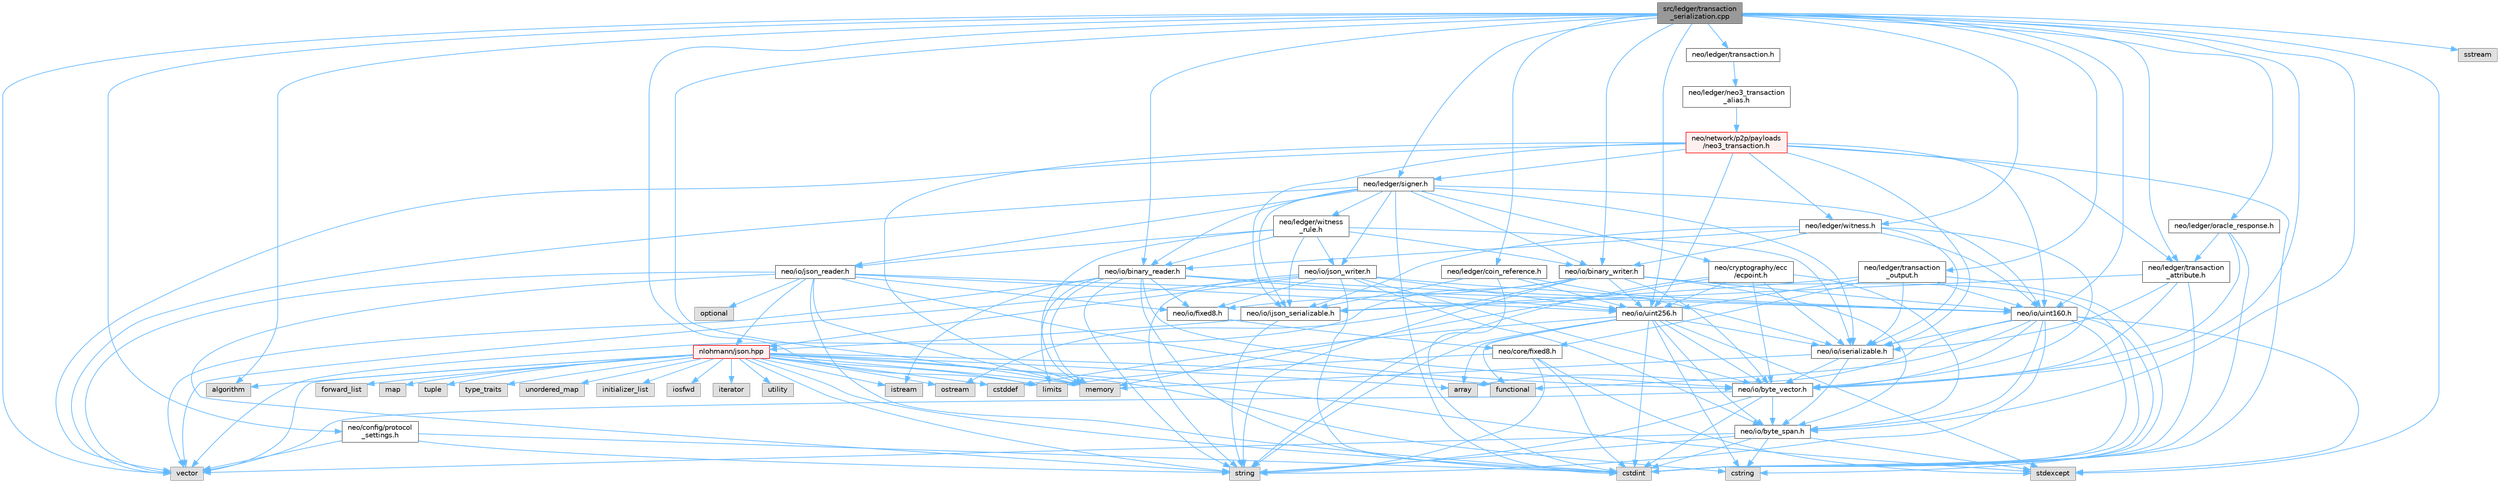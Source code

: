 digraph "src/ledger/transaction_serialization.cpp"
{
 // LATEX_PDF_SIZE
  bgcolor="transparent";
  edge [fontname=Helvetica,fontsize=10,labelfontname=Helvetica,labelfontsize=10];
  node [fontname=Helvetica,fontsize=10,shape=box,height=0.2,width=0.4];
  Node1 [id="Node000001",label="src/ledger/transaction\l_serialization.cpp",height=0.2,width=0.4,color="gray40", fillcolor="grey60", style="filled", fontcolor="black",tooltip=" "];
  Node1 -> Node2 [id="edge1_Node000001_Node000002",color="steelblue1",style="solid",tooltip=" "];
  Node2 [id="Node000002",label="neo/config/protocol\l_settings.h",height=0.2,width=0.4,color="grey40", fillcolor="white", style="filled",URL="$config_2protocol__settings_8h.html",tooltip=" "];
  Node2 -> Node3 [id="edge2_Node000002_Node000003",color="steelblue1",style="solid",tooltip=" "];
  Node3 [id="Node000003",label="cstdint",height=0.2,width=0.4,color="grey60", fillcolor="#E0E0E0", style="filled",tooltip=" "];
  Node2 -> Node4 [id="edge3_Node000002_Node000004",color="steelblue1",style="solid",tooltip=" "];
  Node4 [id="Node000004",label="string",height=0.2,width=0.4,color="grey60", fillcolor="#E0E0E0", style="filled",tooltip=" "];
  Node2 -> Node5 [id="edge4_Node000002_Node000005",color="steelblue1",style="solid",tooltip=" "];
  Node5 [id="Node000005",label="vector",height=0.2,width=0.4,color="grey60", fillcolor="#E0E0E0", style="filled",tooltip=" "];
  Node1 -> Node6 [id="edge5_Node000001_Node000006",color="steelblue1",style="solid",tooltip=" "];
  Node6 [id="Node000006",label="neo/io/binary_reader.h",height=0.2,width=0.4,color="grey40", fillcolor="white", style="filled",URL="$binary__reader_8h.html",tooltip=" "];
  Node6 -> Node7 [id="edge6_Node000006_Node000007",color="steelblue1",style="solid",tooltip=" "];
  Node7 [id="Node000007",label="neo/io/byte_vector.h",height=0.2,width=0.4,color="grey40", fillcolor="white", style="filled",URL="$io_2byte__vector_8h.html",tooltip=" "];
  Node7 -> Node8 [id="edge7_Node000007_Node000008",color="steelblue1",style="solid",tooltip=" "];
  Node8 [id="Node000008",label="neo/io/byte_span.h",height=0.2,width=0.4,color="grey40", fillcolor="white", style="filled",URL="$io_2byte__span_8h.html",tooltip=" "];
  Node8 -> Node3 [id="edge8_Node000008_Node000003",color="steelblue1",style="solid",tooltip=" "];
  Node8 -> Node9 [id="edge9_Node000008_Node000009",color="steelblue1",style="solid",tooltip=" "];
  Node9 [id="Node000009",label="cstring",height=0.2,width=0.4,color="grey60", fillcolor="#E0E0E0", style="filled",tooltip=" "];
  Node8 -> Node10 [id="edge10_Node000008_Node000010",color="steelblue1",style="solid",tooltip=" "];
  Node10 [id="Node000010",label="stdexcept",height=0.2,width=0.4,color="grey60", fillcolor="#E0E0E0", style="filled",tooltip=" "];
  Node8 -> Node4 [id="edge11_Node000008_Node000004",color="steelblue1",style="solid",tooltip=" "];
  Node8 -> Node5 [id="edge12_Node000008_Node000005",color="steelblue1",style="solid",tooltip=" "];
  Node7 -> Node3 [id="edge13_Node000007_Node000003",color="steelblue1",style="solid",tooltip=" "];
  Node7 -> Node4 [id="edge14_Node000007_Node000004",color="steelblue1",style="solid",tooltip=" "];
  Node7 -> Node5 [id="edge15_Node000007_Node000005",color="steelblue1",style="solid",tooltip=" "];
  Node6 -> Node11 [id="edge16_Node000006_Node000011",color="steelblue1",style="solid",tooltip=" "];
  Node11 [id="Node000011",label="neo/io/fixed8.h",height=0.2,width=0.4,color="grey40", fillcolor="white", style="filled",URL="$io_2fixed8_8h.html",tooltip=" "];
  Node11 -> Node12 [id="edge17_Node000011_Node000012",color="steelblue1",style="solid",tooltip=" "];
  Node12 [id="Node000012",label="neo/core/fixed8.h",height=0.2,width=0.4,color="grey40", fillcolor="white", style="filled",URL="$core_2fixed8_8h.html",tooltip=" "];
  Node12 -> Node3 [id="edge18_Node000012_Node000003",color="steelblue1",style="solid",tooltip=" "];
  Node12 -> Node13 [id="edge19_Node000012_Node000013",color="steelblue1",style="solid",tooltip=" "];
  Node13 [id="Node000013",label="limits",height=0.2,width=0.4,color="grey60", fillcolor="#E0E0E0", style="filled",tooltip=" "];
  Node12 -> Node10 [id="edge20_Node000012_Node000010",color="steelblue1",style="solid",tooltip=" "];
  Node12 -> Node4 [id="edge21_Node000012_Node000004",color="steelblue1",style="solid",tooltip=" "];
  Node6 -> Node14 [id="edge22_Node000006_Node000014",color="steelblue1",style="solid",tooltip=" "];
  Node14 [id="Node000014",label="neo/io/uint160.h",height=0.2,width=0.4,color="grey40", fillcolor="white", style="filled",URL="$uint160_8h.html",tooltip=" "];
  Node14 -> Node8 [id="edge23_Node000014_Node000008",color="steelblue1",style="solid",tooltip=" "];
  Node14 -> Node7 [id="edge24_Node000014_Node000007",color="steelblue1",style="solid",tooltip=" "];
  Node14 -> Node15 [id="edge25_Node000014_Node000015",color="steelblue1",style="solid",tooltip=" "];
  Node15 [id="Node000015",label="neo/io/iserializable.h",height=0.2,width=0.4,color="grey40", fillcolor="white", style="filled",URL="$iserializable_8h.html",tooltip=" "];
  Node15 -> Node8 [id="edge26_Node000015_Node000008",color="steelblue1",style="solid",tooltip=" "];
  Node15 -> Node7 [id="edge27_Node000015_Node000007",color="steelblue1",style="solid",tooltip=" "];
  Node15 -> Node16 [id="edge28_Node000015_Node000016",color="steelblue1",style="solid",tooltip=" "];
  Node16 [id="Node000016",label="memory",height=0.2,width=0.4,color="grey60", fillcolor="#E0E0E0", style="filled",tooltip=" "];
  Node14 -> Node17 [id="edge29_Node000014_Node000017",color="steelblue1",style="solid",tooltip=" "];
  Node17 [id="Node000017",label="array",height=0.2,width=0.4,color="grey60", fillcolor="#E0E0E0", style="filled",tooltip=" "];
  Node14 -> Node3 [id="edge30_Node000014_Node000003",color="steelblue1",style="solid",tooltip=" "];
  Node14 -> Node9 [id="edge31_Node000014_Node000009",color="steelblue1",style="solid",tooltip=" "];
  Node14 -> Node18 [id="edge32_Node000014_Node000018",color="steelblue1",style="solid",tooltip=" "];
  Node18 [id="Node000018",label="functional",height=0.2,width=0.4,color="grey60", fillcolor="#E0E0E0", style="filled",tooltip=" "];
  Node14 -> Node10 [id="edge33_Node000014_Node000010",color="steelblue1",style="solid",tooltip=" "];
  Node14 -> Node4 [id="edge34_Node000014_Node000004",color="steelblue1",style="solid",tooltip=" "];
  Node6 -> Node19 [id="edge35_Node000006_Node000019",color="steelblue1",style="solid",tooltip=" "];
  Node19 [id="Node000019",label="neo/io/uint256.h",height=0.2,width=0.4,color="grey40", fillcolor="white", style="filled",URL="$uint256_8h.html",tooltip=" "];
  Node19 -> Node8 [id="edge36_Node000019_Node000008",color="steelblue1",style="solid",tooltip=" "];
  Node19 -> Node7 [id="edge37_Node000019_Node000007",color="steelblue1",style="solid",tooltip=" "];
  Node19 -> Node15 [id="edge38_Node000019_Node000015",color="steelblue1",style="solid",tooltip=" "];
  Node19 -> Node17 [id="edge39_Node000019_Node000017",color="steelblue1",style="solid",tooltip=" "];
  Node19 -> Node20 [id="edge40_Node000019_Node000020",color="steelblue1",style="solid",tooltip=" "];
  Node20 [id="Node000020",label="cstddef",height=0.2,width=0.4,color="grey60", fillcolor="#E0E0E0", style="filled",tooltip=" "];
  Node19 -> Node3 [id="edge41_Node000019_Node000003",color="steelblue1",style="solid",tooltip=" "];
  Node19 -> Node9 [id="edge42_Node000019_Node000009",color="steelblue1",style="solid",tooltip=" "];
  Node19 -> Node18 [id="edge43_Node000019_Node000018",color="steelblue1",style="solid",tooltip=" "];
  Node19 -> Node10 [id="edge44_Node000019_Node000010",color="steelblue1",style="solid",tooltip=" "];
  Node19 -> Node4 [id="edge45_Node000019_Node000004",color="steelblue1",style="solid",tooltip=" "];
  Node6 -> Node3 [id="edge46_Node000006_Node000003",color="steelblue1",style="solid",tooltip=" "];
  Node6 -> Node21 [id="edge47_Node000006_Node000021",color="steelblue1",style="solid",tooltip=" "];
  Node21 [id="Node000021",label="istream",height=0.2,width=0.4,color="grey60", fillcolor="#E0E0E0", style="filled",tooltip=" "];
  Node6 -> Node13 [id="edge48_Node000006_Node000013",color="steelblue1",style="solid",tooltip=" "];
  Node6 -> Node16 [id="edge49_Node000006_Node000016",color="steelblue1",style="solid",tooltip=" "];
  Node6 -> Node4 [id="edge50_Node000006_Node000004",color="steelblue1",style="solid",tooltip=" "];
  Node6 -> Node5 [id="edge51_Node000006_Node000005",color="steelblue1",style="solid",tooltip=" "];
  Node1 -> Node22 [id="edge52_Node000001_Node000022",color="steelblue1",style="solid",tooltip=" "];
  Node22 [id="Node000022",label="neo/io/binary_writer.h",height=0.2,width=0.4,color="grey40", fillcolor="white", style="filled",URL="$binary__writer_8h.html",tooltip=" "];
  Node22 -> Node8 [id="edge53_Node000022_Node000008",color="steelblue1",style="solid",tooltip=" "];
  Node22 -> Node7 [id="edge54_Node000022_Node000007",color="steelblue1",style="solid",tooltip=" "];
  Node22 -> Node11 [id="edge55_Node000022_Node000011",color="steelblue1",style="solid",tooltip=" "];
  Node22 -> Node14 [id="edge56_Node000022_Node000014",color="steelblue1",style="solid",tooltip=" "];
  Node22 -> Node19 [id="edge57_Node000022_Node000019",color="steelblue1",style="solid",tooltip=" "];
  Node22 -> Node3 [id="edge58_Node000022_Node000003",color="steelblue1",style="solid",tooltip=" "];
  Node22 -> Node23 [id="edge59_Node000022_Node000023",color="steelblue1",style="solid",tooltip=" "];
  Node23 [id="Node000023",label="ostream",height=0.2,width=0.4,color="grey60", fillcolor="#E0E0E0", style="filled",tooltip=" "];
  Node22 -> Node4 [id="edge60_Node000022_Node000004",color="steelblue1",style="solid",tooltip=" "];
  Node22 -> Node5 [id="edge61_Node000022_Node000005",color="steelblue1",style="solid",tooltip=" "];
  Node1 -> Node8 [id="edge62_Node000001_Node000008",color="steelblue1",style="solid",tooltip=" "];
  Node1 -> Node7 [id="edge63_Node000001_Node000007",color="steelblue1",style="solid",tooltip=" "];
  Node1 -> Node14 [id="edge64_Node000001_Node000014",color="steelblue1",style="solid",tooltip=" "];
  Node1 -> Node19 [id="edge65_Node000001_Node000019",color="steelblue1",style="solid",tooltip=" "];
  Node1 -> Node24 [id="edge66_Node000001_Node000024",color="steelblue1",style="solid",tooltip=" "];
  Node24 [id="Node000024",label="neo/ledger/coin_reference.h",height=0.2,width=0.4,color="grey40", fillcolor="white", style="filled",URL="$coin__reference_8h.html",tooltip=" "];
  Node24 -> Node25 [id="edge67_Node000024_Node000025",color="steelblue1",style="solid",tooltip=" "];
  Node25 [id="Node000025",label="neo/io/ijson_serializable.h",height=0.2,width=0.4,color="grey40", fillcolor="white", style="filled",URL="$ijson__serializable_8h.html",tooltip=" "];
  Node25 -> Node26 [id="edge68_Node000025_Node000026",color="steelblue1",style="solid",tooltip=" "];
  Node26 [id="Node000026",label="nlohmann/json.hpp",height=0.2,width=0.4,color="red", fillcolor="#FFF0F0", style="filled",URL="$json_8hpp.html",tooltip=" "];
  Node26 -> Node27 [id="edge69_Node000026_Node000027",color="steelblue1",style="solid",tooltip=" "];
  Node27 [id="Node000027",label="algorithm",height=0.2,width=0.4,color="grey60", fillcolor="#E0E0E0", style="filled",tooltip=" "];
  Node26 -> Node20 [id="edge70_Node000026_Node000020",color="steelblue1",style="solid",tooltip=" "];
  Node26 -> Node18 [id="edge71_Node000026_Node000018",color="steelblue1",style="solid",tooltip=" "];
  Node26 -> Node28 [id="edge72_Node000026_Node000028",color="steelblue1",style="solid",tooltip=" "];
  Node28 [id="Node000028",label="initializer_list",height=0.2,width=0.4,color="grey60", fillcolor="#E0E0E0", style="filled",tooltip=" "];
  Node26 -> Node29 [id="edge73_Node000026_Node000029",color="steelblue1",style="solid",tooltip=" "];
  Node29 [id="Node000029",label="iosfwd",height=0.2,width=0.4,color="grey60", fillcolor="#E0E0E0", style="filled",tooltip=" "];
  Node26 -> Node30 [id="edge74_Node000026_Node000030",color="steelblue1",style="solid",tooltip=" "];
  Node30 [id="Node000030",label="iterator",height=0.2,width=0.4,color="grey60", fillcolor="#E0E0E0", style="filled",tooltip=" "];
  Node26 -> Node16 [id="edge75_Node000026_Node000016",color="steelblue1",style="solid",tooltip=" "];
  Node26 -> Node4 [id="edge76_Node000026_Node000004",color="steelblue1",style="solid",tooltip=" "];
  Node26 -> Node31 [id="edge77_Node000026_Node000031",color="steelblue1",style="solid",tooltip=" "];
  Node31 [id="Node000031",label="utility",height=0.2,width=0.4,color="grey60", fillcolor="#E0E0E0", style="filled",tooltip=" "];
  Node26 -> Node5 [id="edge78_Node000026_Node000005",color="steelblue1",style="solid",tooltip=" "];
  Node26 -> Node17 [id="edge79_Node000026_Node000017",color="steelblue1",style="solid",tooltip=" "];
  Node26 -> Node32 [id="edge80_Node000026_Node000032",color="steelblue1",style="solid",tooltip=" "];
  Node32 [id="Node000032",label="forward_list",height=0.2,width=0.4,color="grey60", fillcolor="#E0E0E0", style="filled",tooltip=" "];
  Node26 -> Node33 [id="edge81_Node000026_Node000033",color="steelblue1",style="solid",tooltip=" "];
  Node33 [id="Node000033",label="map",height=0.2,width=0.4,color="grey60", fillcolor="#E0E0E0", style="filled",tooltip=" "];
  Node26 -> Node34 [id="edge82_Node000026_Node000034",color="steelblue1",style="solid",tooltip=" "];
  Node34 [id="Node000034",label="tuple",height=0.2,width=0.4,color="grey60", fillcolor="#E0E0E0", style="filled",tooltip=" "];
  Node26 -> Node35 [id="edge83_Node000026_Node000035",color="steelblue1",style="solid",tooltip=" "];
  Node35 [id="Node000035",label="type_traits",height=0.2,width=0.4,color="grey60", fillcolor="#E0E0E0", style="filled",tooltip=" "];
  Node26 -> Node36 [id="edge84_Node000026_Node000036",color="steelblue1",style="solid",tooltip=" "];
  Node36 [id="Node000036",label="unordered_map",height=0.2,width=0.4,color="grey60", fillcolor="#E0E0E0", style="filled",tooltip=" "];
  Node26 -> Node10 [id="edge85_Node000026_Node000010",color="steelblue1",style="solid",tooltip=" "];
  Node26 -> Node3 [id="edge86_Node000026_Node000003",color="steelblue1",style="solid",tooltip=" "];
  Node26 -> Node13 [id="edge87_Node000026_Node000013",color="steelblue1",style="solid",tooltip=" "];
  Node26 -> Node9 [id="edge88_Node000026_Node000009",color="steelblue1",style="solid",tooltip=" "];
  Node26 -> Node21 [id="edge89_Node000026_Node000021",color="steelblue1",style="solid",tooltip=" "];
  Node26 -> Node23 [id="edge90_Node000026_Node000023",color="steelblue1",style="solid",tooltip=" "];
  Node25 -> Node4 [id="edge91_Node000025_Node000004",color="steelblue1",style="solid",tooltip=" "];
  Node24 -> Node15 [id="edge92_Node000024_Node000015",color="steelblue1",style="solid",tooltip=" "];
  Node24 -> Node19 [id="edge93_Node000024_Node000019",color="steelblue1",style="solid",tooltip=" "];
  Node24 -> Node3 [id="edge94_Node000024_Node000003",color="steelblue1",style="solid",tooltip=" "];
  Node1 -> Node49 [id="edge95_Node000001_Node000049",color="steelblue1",style="solid",tooltip=" "];
  Node49 [id="Node000049",label="neo/ledger/oracle_response.h",height=0.2,width=0.4,color="grey40", fillcolor="white", style="filled",URL="$ledger_2oracle__response_8h.html",tooltip=" "];
  Node49 -> Node7 [id="edge96_Node000049_Node000007",color="steelblue1",style="solid",tooltip=" "];
  Node49 -> Node50 [id="edge97_Node000049_Node000050",color="steelblue1",style="solid",tooltip=" "];
  Node50 [id="Node000050",label="neo/ledger/transaction\l_attribute.h",height=0.2,width=0.4,color="grey40", fillcolor="white", style="filled",URL="$transaction__attribute_8h.html",tooltip=" "];
  Node50 -> Node7 [id="edge98_Node000050_Node000007",color="steelblue1",style="solid",tooltip=" "];
  Node50 -> Node25 [id="edge99_Node000050_Node000025",color="steelblue1",style="solid",tooltip=" "];
  Node50 -> Node15 [id="edge100_Node000050_Node000015",color="steelblue1",style="solid",tooltip=" "];
  Node50 -> Node3 [id="edge101_Node000050_Node000003",color="steelblue1",style="solid",tooltip=" "];
  Node49 -> Node3 [id="edge102_Node000049_Node000003",color="steelblue1",style="solid",tooltip=" "];
  Node1 -> Node51 [id="edge103_Node000001_Node000051",color="steelblue1",style="solid",tooltip=" "];
  Node51 [id="Node000051",label="neo/ledger/signer.h",height=0.2,width=0.4,color="grey40", fillcolor="white", style="filled",URL="$signer_8h.html",tooltip=" "];
  Node51 -> Node52 [id="edge104_Node000051_Node000052",color="steelblue1",style="solid",tooltip=" "];
  Node52 [id="Node000052",label="neo/cryptography/ecc\l/ecpoint.h",height=0.2,width=0.4,color="grey40", fillcolor="white", style="filled",URL="$ecpoint_8h.html",tooltip=" "];
  Node52 -> Node8 [id="edge105_Node000052_Node000008",color="steelblue1",style="solid",tooltip=" "];
  Node52 -> Node7 [id="edge106_Node000052_Node000007",color="steelblue1",style="solid",tooltip=" "];
  Node52 -> Node15 [id="edge107_Node000052_Node000015",color="steelblue1",style="solid",tooltip=" "];
  Node52 -> Node19 [id="edge108_Node000052_Node000019",color="steelblue1",style="solid",tooltip=" "];
  Node52 -> Node16 [id="edge109_Node000052_Node000016",color="steelblue1",style="solid",tooltip=" "];
  Node52 -> Node4 [id="edge110_Node000052_Node000004",color="steelblue1",style="solid",tooltip=" "];
  Node51 -> Node6 [id="edge111_Node000051_Node000006",color="steelblue1",style="solid",tooltip=" "];
  Node51 -> Node22 [id="edge112_Node000051_Node000022",color="steelblue1",style="solid",tooltip=" "];
  Node51 -> Node25 [id="edge113_Node000051_Node000025",color="steelblue1",style="solid",tooltip=" "];
  Node51 -> Node15 [id="edge114_Node000051_Node000015",color="steelblue1",style="solid",tooltip=" "];
  Node51 -> Node53 [id="edge115_Node000051_Node000053",color="steelblue1",style="solid",tooltip=" "];
  Node53 [id="Node000053",label="neo/io/json_reader.h",height=0.2,width=0.4,color="grey40", fillcolor="white", style="filled",URL="$json__reader_8h.html",tooltip=" "];
  Node53 -> Node7 [id="edge116_Node000053_Node000007",color="steelblue1",style="solid",tooltip=" "];
  Node53 -> Node11 [id="edge117_Node000053_Node000011",color="steelblue1",style="solid",tooltip=" "];
  Node53 -> Node14 [id="edge118_Node000053_Node000014",color="steelblue1",style="solid",tooltip=" "];
  Node53 -> Node19 [id="edge119_Node000053_Node000019",color="steelblue1",style="solid",tooltip=" "];
  Node53 -> Node3 [id="edge120_Node000053_Node000003",color="steelblue1",style="solid",tooltip=" "];
  Node53 -> Node16 [id="edge121_Node000053_Node000016",color="steelblue1",style="solid",tooltip=" "];
  Node53 -> Node26 [id="edge122_Node000053_Node000026",color="steelblue1",style="solid",tooltip=" "];
  Node53 -> Node54 [id="edge123_Node000053_Node000054",color="steelblue1",style="solid",tooltip=" "];
  Node54 [id="Node000054",label="optional",height=0.2,width=0.4,color="grey60", fillcolor="#E0E0E0", style="filled",tooltip=" "];
  Node53 -> Node4 [id="edge124_Node000053_Node000004",color="steelblue1",style="solid",tooltip=" "];
  Node53 -> Node5 [id="edge125_Node000053_Node000005",color="steelblue1",style="solid",tooltip=" "];
  Node51 -> Node55 [id="edge126_Node000051_Node000055",color="steelblue1",style="solid",tooltip=" "];
  Node55 [id="Node000055",label="neo/io/json_writer.h",height=0.2,width=0.4,color="grey40", fillcolor="white", style="filled",URL="$json__writer_8h.html",tooltip=" "];
  Node55 -> Node8 [id="edge127_Node000055_Node000008",color="steelblue1",style="solid",tooltip=" "];
  Node55 -> Node7 [id="edge128_Node000055_Node000007",color="steelblue1",style="solid",tooltip=" "];
  Node55 -> Node11 [id="edge129_Node000055_Node000011",color="steelblue1",style="solid",tooltip=" "];
  Node55 -> Node14 [id="edge130_Node000055_Node000014",color="steelblue1",style="solid",tooltip=" "];
  Node55 -> Node19 [id="edge131_Node000055_Node000019",color="steelblue1",style="solid",tooltip=" "];
  Node55 -> Node3 [id="edge132_Node000055_Node000003",color="steelblue1",style="solid",tooltip=" "];
  Node55 -> Node26 [id="edge133_Node000055_Node000026",color="steelblue1",style="solid",tooltip=" "];
  Node55 -> Node4 [id="edge134_Node000055_Node000004",color="steelblue1",style="solid",tooltip=" "];
  Node55 -> Node5 [id="edge135_Node000055_Node000005",color="steelblue1",style="solid",tooltip=" "];
  Node51 -> Node14 [id="edge136_Node000051_Node000014",color="steelblue1",style="solid",tooltip=" "];
  Node51 -> Node56 [id="edge137_Node000051_Node000056",color="steelblue1",style="solid",tooltip=" "];
  Node56 [id="Node000056",label="neo/ledger/witness\l_rule.h",height=0.2,width=0.4,color="grey40", fillcolor="white", style="filled",URL="$witness__rule_8h.html",tooltip=" "];
  Node56 -> Node6 [id="edge138_Node000056_Node000006",color="steelblue1",style="solid",tooltip=" "];
  Node56 -> Node22 [id="edge139_Node000056_Node000022",color="steelblue1",style="solid",tooltip=" "];
  Node56 -> Node25 [id="edge140_Node000056_Node000025",color="steelblue1",style="solid",tooltip=" "];
  Node56 -> Node15 [id="edge141_Node000056_Node000015",color="steelblue1",style="solid",tooltip=" "];
  Node56 -> Node53 [id="edge142_Node000056_Node000053",color="steelblue1",style="solid",tooltip=" "];
  Node56 -> Node55 [id="edge143_Node000056_Node000055",color="steelblue1",style="solid",tooltip=" "];
  Node56 -> Node16 [id="edge144_Node000056_Node000016",color="steelblue1",style="solid",tooltip=" "];
  Node51 -> Node3 [id="edge145_Node000051_Node000003",color="steelblue1",style="solid",tooltip=" "];
  Node51 -> Node5 [id="edge146_Node000051_Node000005",color="steelblue1",style="solid",tooltip=" "];
  Node1 -> Node57 [id="edge147_Node000001_Node000057",color="steelblue1",style="solid",tooltip=" "];
  Node57 [id="Node000057",label="neo/ledger/transaction.h",height=0.2,width=0.4,color="grey40", fillcolor="white", style="filled",URL="$ledger_2transaction_8h.html",tooltip=" "];
  Node57 -> Node58 [id="edge148_Node000057_Node000058",color="steelblue1",style="solid",tooltip=" "];
  Node58 [id="Node000058",label="neo/ledger/neo3_transaction\l_alias.h",height=0.2,width=0.4,color="grey40", fillcolor="white", style="filled",URL="$neo3__transaction__alias_8h.html",tooltip=" "];
  Node58 -> Node59 [id="edge149_Node000058_Node000059",color="steelblue1",style="solid",tooltip=" "];
  Node59 [id="Node000059",label="neo/network/p2p/payloads\l/neo3_transaction.h",height=0.2,width=0.4,color="red", fillcolor="#FFF0F0", style="filled",URL="$neo3__transaction_8h.html",tooltip=" "];
  Node59 -> Node25 [id="edge150_Node000059_Node000025",color="steelblue1",style="solid",tooltip=" "];
  Node59 -> Node15 [id="edge151_Node000059_Node000015",color="steelblue1",style="solid",tooltip=" "];
  Node59 -> Node14 [id="edge152_Node000059_Node000014",color="steelblue1",style="solid",tooltip=" "];
  Node59 -> Node19 [id="edge153_Node000059_Node000019",color="steelblue1",style="solid",tooltip=" "];
  Node59 -> Node51 [id="edge154_Node000059_Node000051",color="steelblue1",style="solid",tooltip=" "];
  Node59 -> Node50 [id="edge155_Node000059_Node000050",color="steelblue1",style="solid",tooltip=" "];
  Node59 -> Node62 [id="edge156_Node000059_Node000062",color="steelblue1",style="solid",tooltip=" "];
  Node62 [id="Node000062",label="neo/ledger/witness.h",height=0.2,width=0.4,color="grey40", fillcolor="white", style="filled",URL="$ledger_2witness_8h.html",tooltip=" "];
  Node62 -> Node6 [id="edge157_Node000062_Node000006",color="steelblue1",style="solid",tooltip=" "];
  Node62 -> Node22 [id="edge158_Node000062_Node000022",color="steelblue1",style="solid",tooltip=" "];
  Node62 -> Node7 [id="edge159_Node000062_Node000007",color="steelblue1",style="solid",tooltip=" "];
  Node62 -> Node25 [id="edge160_Node000062_Node000025",color="steelblue1",style="solid",tooltip=" "];
  Node62 -> Node15 [id="edge161_Node000062_Node000015",color="steelblue1",style="solid",tooltip=" "];
  Node62 -> Node14 [id="edge162_Node000062_Node000014",color="steelblue1",style="solid",tooltip=" "];
  Node59 -> Node3 [id="edge163_Node000059_Node000003",color="steelblue1",style="solid",tooltip=" "];
  Node59 -> Node16 [id="edge164_Node000059_Node000016",color="steelblue1",style="solid",tooltip=" "];
  Node59 -> Node5 [id="edge165_Node000059_Node000005",color="steelblue1",style="solid",tooltip=" "];
  Node1 -> Node50 [id="edge166_Node000001_Node000050",color="steelblue1",style="solid",tooltip=" "];
  Node1 -> Node66 [id="edge167_Node000001_Node000066",color="steelblue1",style="solid",tooltip=" "];
  Node66 [id="Node000066",label="neo/ledger/transaction\l_output.h",height=0.2,width=0.4,color="grey40", fillcolor="white", style="filled",URL="$transaction__output_8h.html",tooltip=" "];
  Node66 -> Node12 [id="edge168_Node000066_Node000012",color="steelblue1",style="solid",tooltip=" "];
  Node66 -> Node25 [id="edge169_Node000066_Node000025",color="steelblue1",style="solid",tooltip=" "];
  Node66 -> Node15 [id="edge170_Node000066_Node000015",color="steelblue1",style="solid",tooltip=" "];
  Node66 -> Node14 [id="edge171_Node000066_Node000014",color="steelblue1",style="solid",tooltip=" "];
  Node66 -> Node19 [id="edge172_Node000066_Node000019",color="steelblue1",style="solid",tooltip=" "];
  Node66 -> Node3 [id="edge173_Node000066_Node000003",color="steelblue1",style="solid",tooltip=" "];
  Node1 -> Node62 [id="edge174_Node000001_Node000062",color="steelblue1",style="solid",tooltip=" "];
  Node1 -> Node27 [id="edge175_Node000001_Node000027",color="steelblue1",style="solid",tooltip=" "];
  Node1 -> Node13 [id="edge176_Node000001_Node000013",color="steelblue1",style="solid",tooltip=" "];
  Node1 -> Node16 [id="edge177_Node000001_Node000016",color="steelblue1",style="solid",tooltip=" "];
  Node1 -> Node67 [id="edge178_Node000001_Node000067",color="steelblue1",style="solid",tooltip=" "];
  Node67 [id="Node000067",label="sstream",height=0.2,width=0.4,color="grey60", fillcolor="#E0E0E0", style="filled",tooltip=" "];
  Node1 -> Node10 [id="edge179_Node000001_Node000010",color="steelblue1",style="solid",tooltip=" "];
  Node1 -> Node5 [id="edge180_Node000001_Node000005",color="steelblue1",style="solid",tooltip=" "];
}
